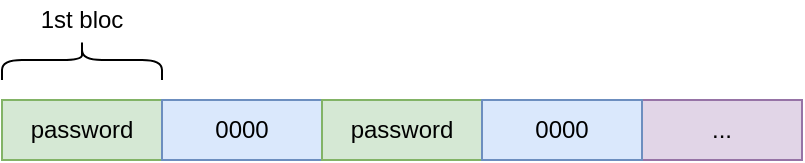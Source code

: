 <mxfile version="13.9.9" type="device"><diagram id="_mq2KO2MBc5OlwWjfBAW" name="Page-1"><mxGraphModel dx="982" dy="539" grid="1" gridSize="10" guides="1" tooltips="1" connect="1" arrows="1" fold="1" page="1" pageScale="1" pageWidth="827" pageHeight="1169" math="0" shadow="0"><root><mxCell id="0"/><mxCell id="1" parent="0"/><mxCell id="mJ3uxJC2Wnl93dvi1iBb-1" value="password" style="rounded=0;whiteSpace=wrap;html=1;fillColor=#d5e8d4;strokeColor=#82b366;" vertex="1" parent="1"><mxGeometry x="80" y="120" width="80" height="30" as="geometry"/></mxCell><mxCell id="mJ3uxJC2Wnl93dvi1iBb-2" value="0000" style="rounded=0;whiteSpace=wrap;html=1;fillColor=#dae8fc;strokeColor=#6c8ebf;" vertex="1" parent="1"><mxGeometry x="160" y="120" width="80" height="30" as="geometry"/></mxCell><mxCell id="mJ3uxJC2Wnl93dvi1iBb-3" value="password" style="rounded=0;whiteSpace=wrap;html=1;fillColor=#d5e8d4;strokeColor=#82b366;" vertex="1" parent="1"><mxGeometry x="240" y="120" width="80" height="30" as="geometry"/></mxCell><mxCell id="mJ3uxJC2Wnl93dvi1iBb-4" value="..." style="rounded=0;whiteSpace=wrap;html=1;fillColor=#e1d5e7;strokeColor=#9673a6;" vertex="1" parent="1"><mxGeometry x="400" y="120" width="80" height="30" as="geometry"/></mxCell><mxCell id="mJ3uxJC2Wnl93dvi1iBb-5" value="0000" style="rounded=0;whiteSpace=wrap;html=1;fillColor=#dae8fc;strokeColor=#6c8ebf;" vertex="1" parent="1"><mxGeometry x="320" y="120" width="80" height="30" as="geometry"/></mxCell><mxCell id="mJ3uxJC2Wnl93dvi1iBb-6" value="" style="shape=curlyBracket;whiteSpace=wrap;html=1;rounded=1;rotation=90;size=0.5;" vertex="1" parent="1"><mxGeometry x="110" y="60" width="20" height="80" as="geometry"/></mxCell><mxCell id="mJ3uxJC2Wnl93dvi1iBb-7" value="1st bloc" style="text;html=1;strokeColor=none;fillColor=none;align=center;verticalAlign=middle;whiteSpace=wrap;rounded=0;" vertex="1" parent="1"><mxGeometry x="90" y="70" width="60" height="20" as="geometry"/></mxCell></root></mxGraphModel></diagram></mxfile>